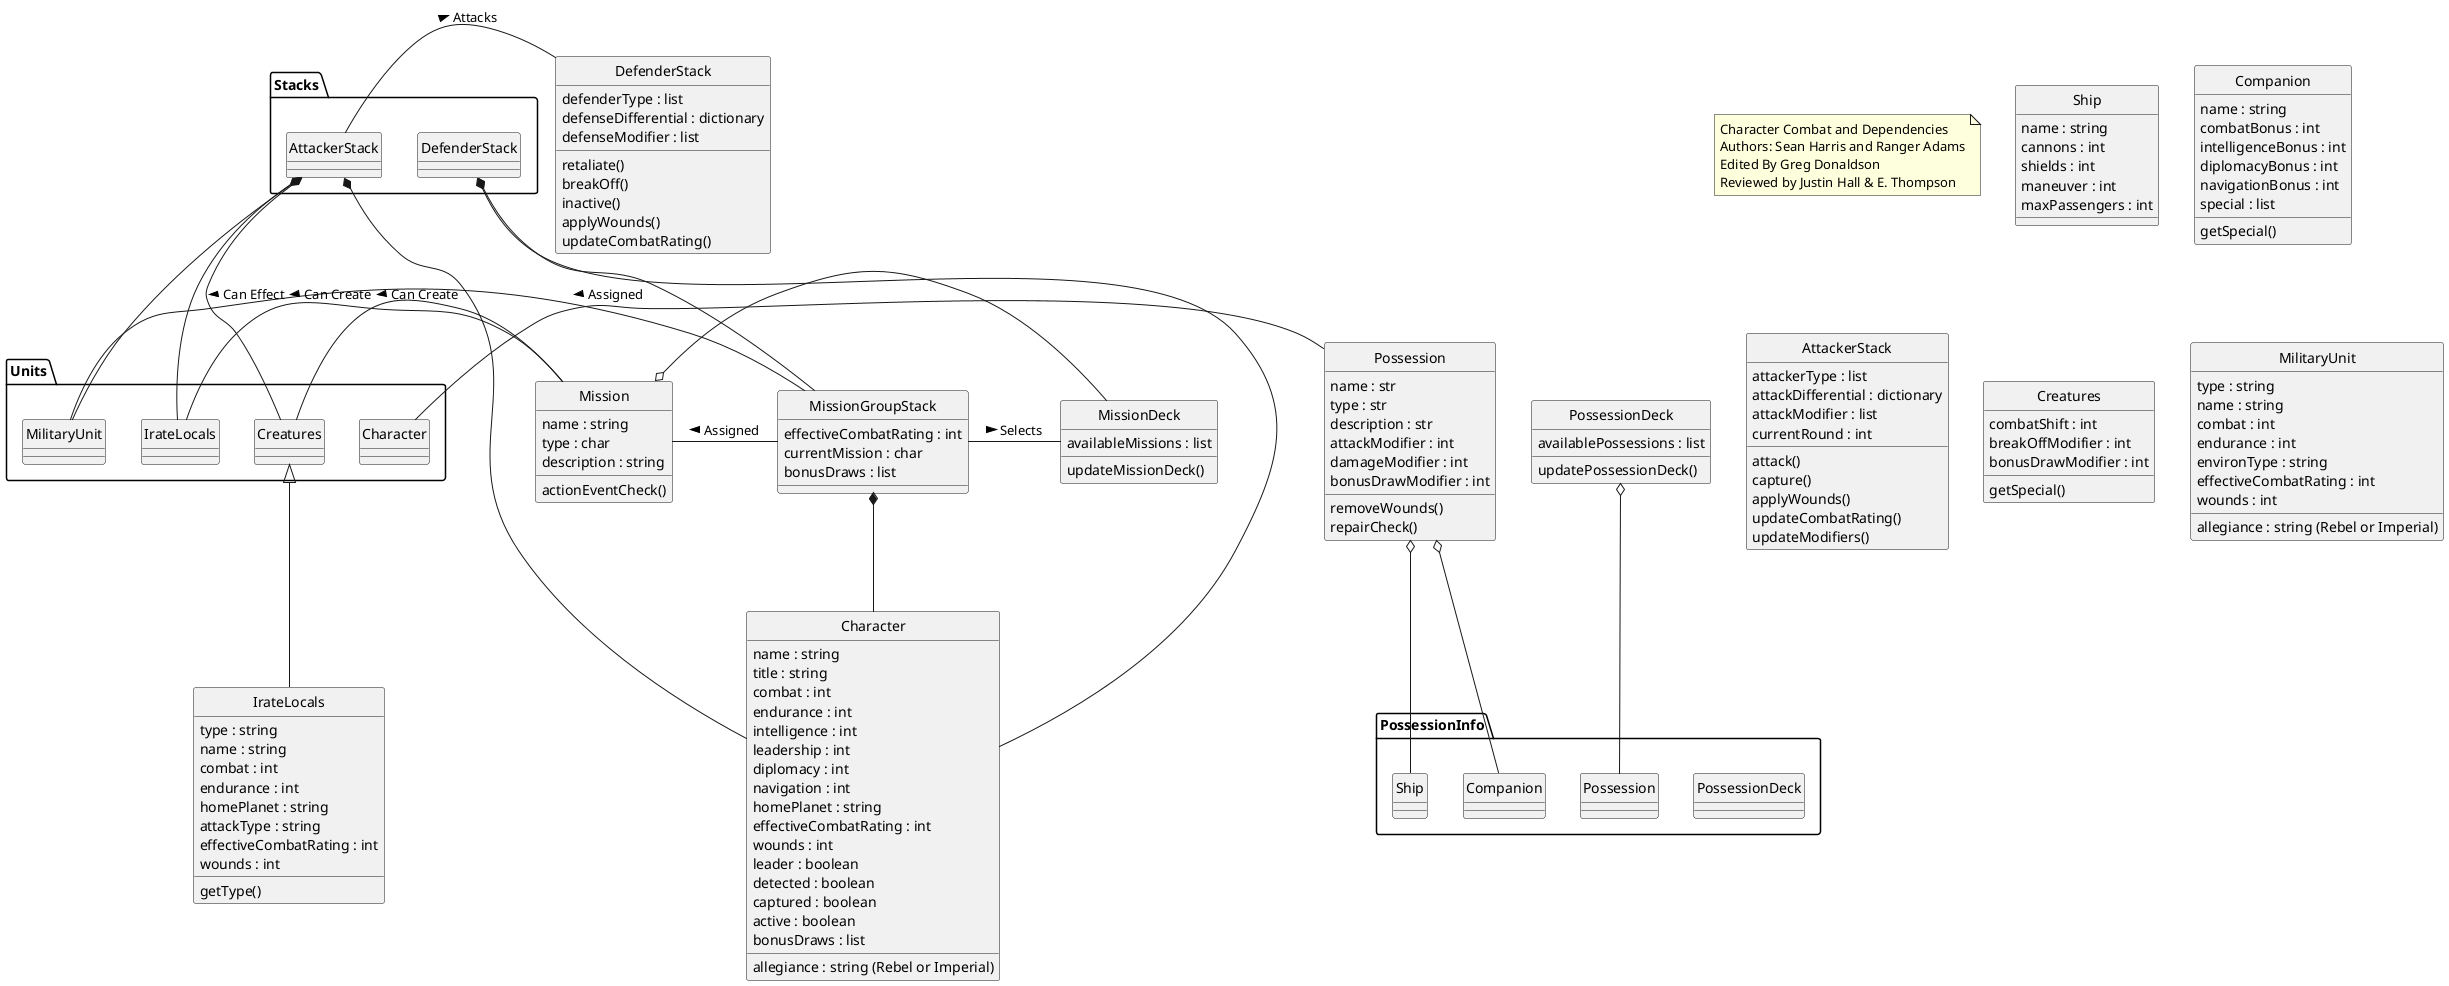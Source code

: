 @startuml
Hide circle

note "Character Combat and Dependencies\nAuthors: Sean Harris and Ranger Adams\nEdited By Greg Donaldson\nReviewed by Justin Hall & E. Thompson" as N1

package PossessionInfo {
	class PossessionDeck
	class Possession
	class Ship
	class Companion
}

package Units {
	class Character
	class IrateLocals
	class Creatures
	class MilitaryUnit
}

package Stacks {
	class AttackerStack
	class DefenderStack
}

class PossessionDeck {
	availablePossessions : list
	updatePossessionDeck()
}

PossessionDeck o-- Possession

class Possession {
	name : str
	type : str
	description : str
	attackModifier : int
	damageModifier : int
	bonusDrawModifier : int
	removeWounds()
	repairCheck()
}

Possession o-- Ship
Possession o-- Companion


class Ship {
	name : string
	cannons : int
	shields : int
	maneuver : int
	maxPassengers : int
}

class Companion {
	name : string
	combatBonus : int
	intelligenceBonus : int
	diplomacyBonus : int
	navigationBonus : int
	special : list
	getSpecial()
}

Character - Possession : < Assigned

class Character {
	allegiance : string (Rebel or Imperial)
	name : string
	title : string
	combat : int
	endurance : int
	intelligence : int
	leadership : int
	diplomacy : int
	navigation : int
	homePlanet : string
	effectiveCombatRating : int
	wounds : int
	leader : boolean
	detected : boolean
	captured : boolean
	active : boolean
	bonusDraws : list
}

MissionGroupStack *-- Character

class MissionGroupStack {
	effectiveCombatRating : int
	currentMission : char
	bonusDraws : list
}

MissionGroupStack - MissionDeck : Selects >
MissionGroupStack - MilitaryUnit : > Can Effect 

class MissionDeck {
	availableMissions : list
	updateMissionDeck()
}

Mission - MissionGroupStack : < Assigned
Mission o- MissionDeck
Mission - IrateLocals : Can Create >
Mission - Creatures : Can Create >

class Mission {
	name : string
	type : char
	description : string
	actionEventCheck()
}

DefenderStack *-- Character
DefenderStack *-- MissionGroupStack

class DefenderStack {
	defenderType : list
	defenseDifferential : dictionary
	defenseModifier : list
	retaliate()
	breakOff()
	inactive()
	applyWounds()
	updateCombatRating()
}

AttackerStack - DefenderStack : Attacks >
AttackerStack *-- Character
AttackerStack *-- IrateLocals
AttackerStack *-- Creatures
AttackerStack *-- MilitaryUnit

class AttackerStack {
	attackerType : list
	attackDifferential : dictionary
	attackModifier : list
	currentRound : int
	attack()
	capture()
	applyWounds()
	updateCombatRating()
	updateModifiers()
}

class IrateLocals {
	type : string
	name : string
	combat : int
	endurance : int
	homePlanet : string
	attackType : string
	effectiveCombatRating : int
	wounds : int
	getType()
}

Creatures <|-- IrateLocals

class Creatures {
	combatShift : int
	breakOffModifier : int
	bonusDrawModifier : int
	getSpecial()
}

class MilitaryUnit {
	allegiance : string (Rebel or Imperial)
	type : string
	name : string
	combat : int
	endurance : int
	environType : string
	effectiveCombatRating : int
	wounds : int
}


@enduml